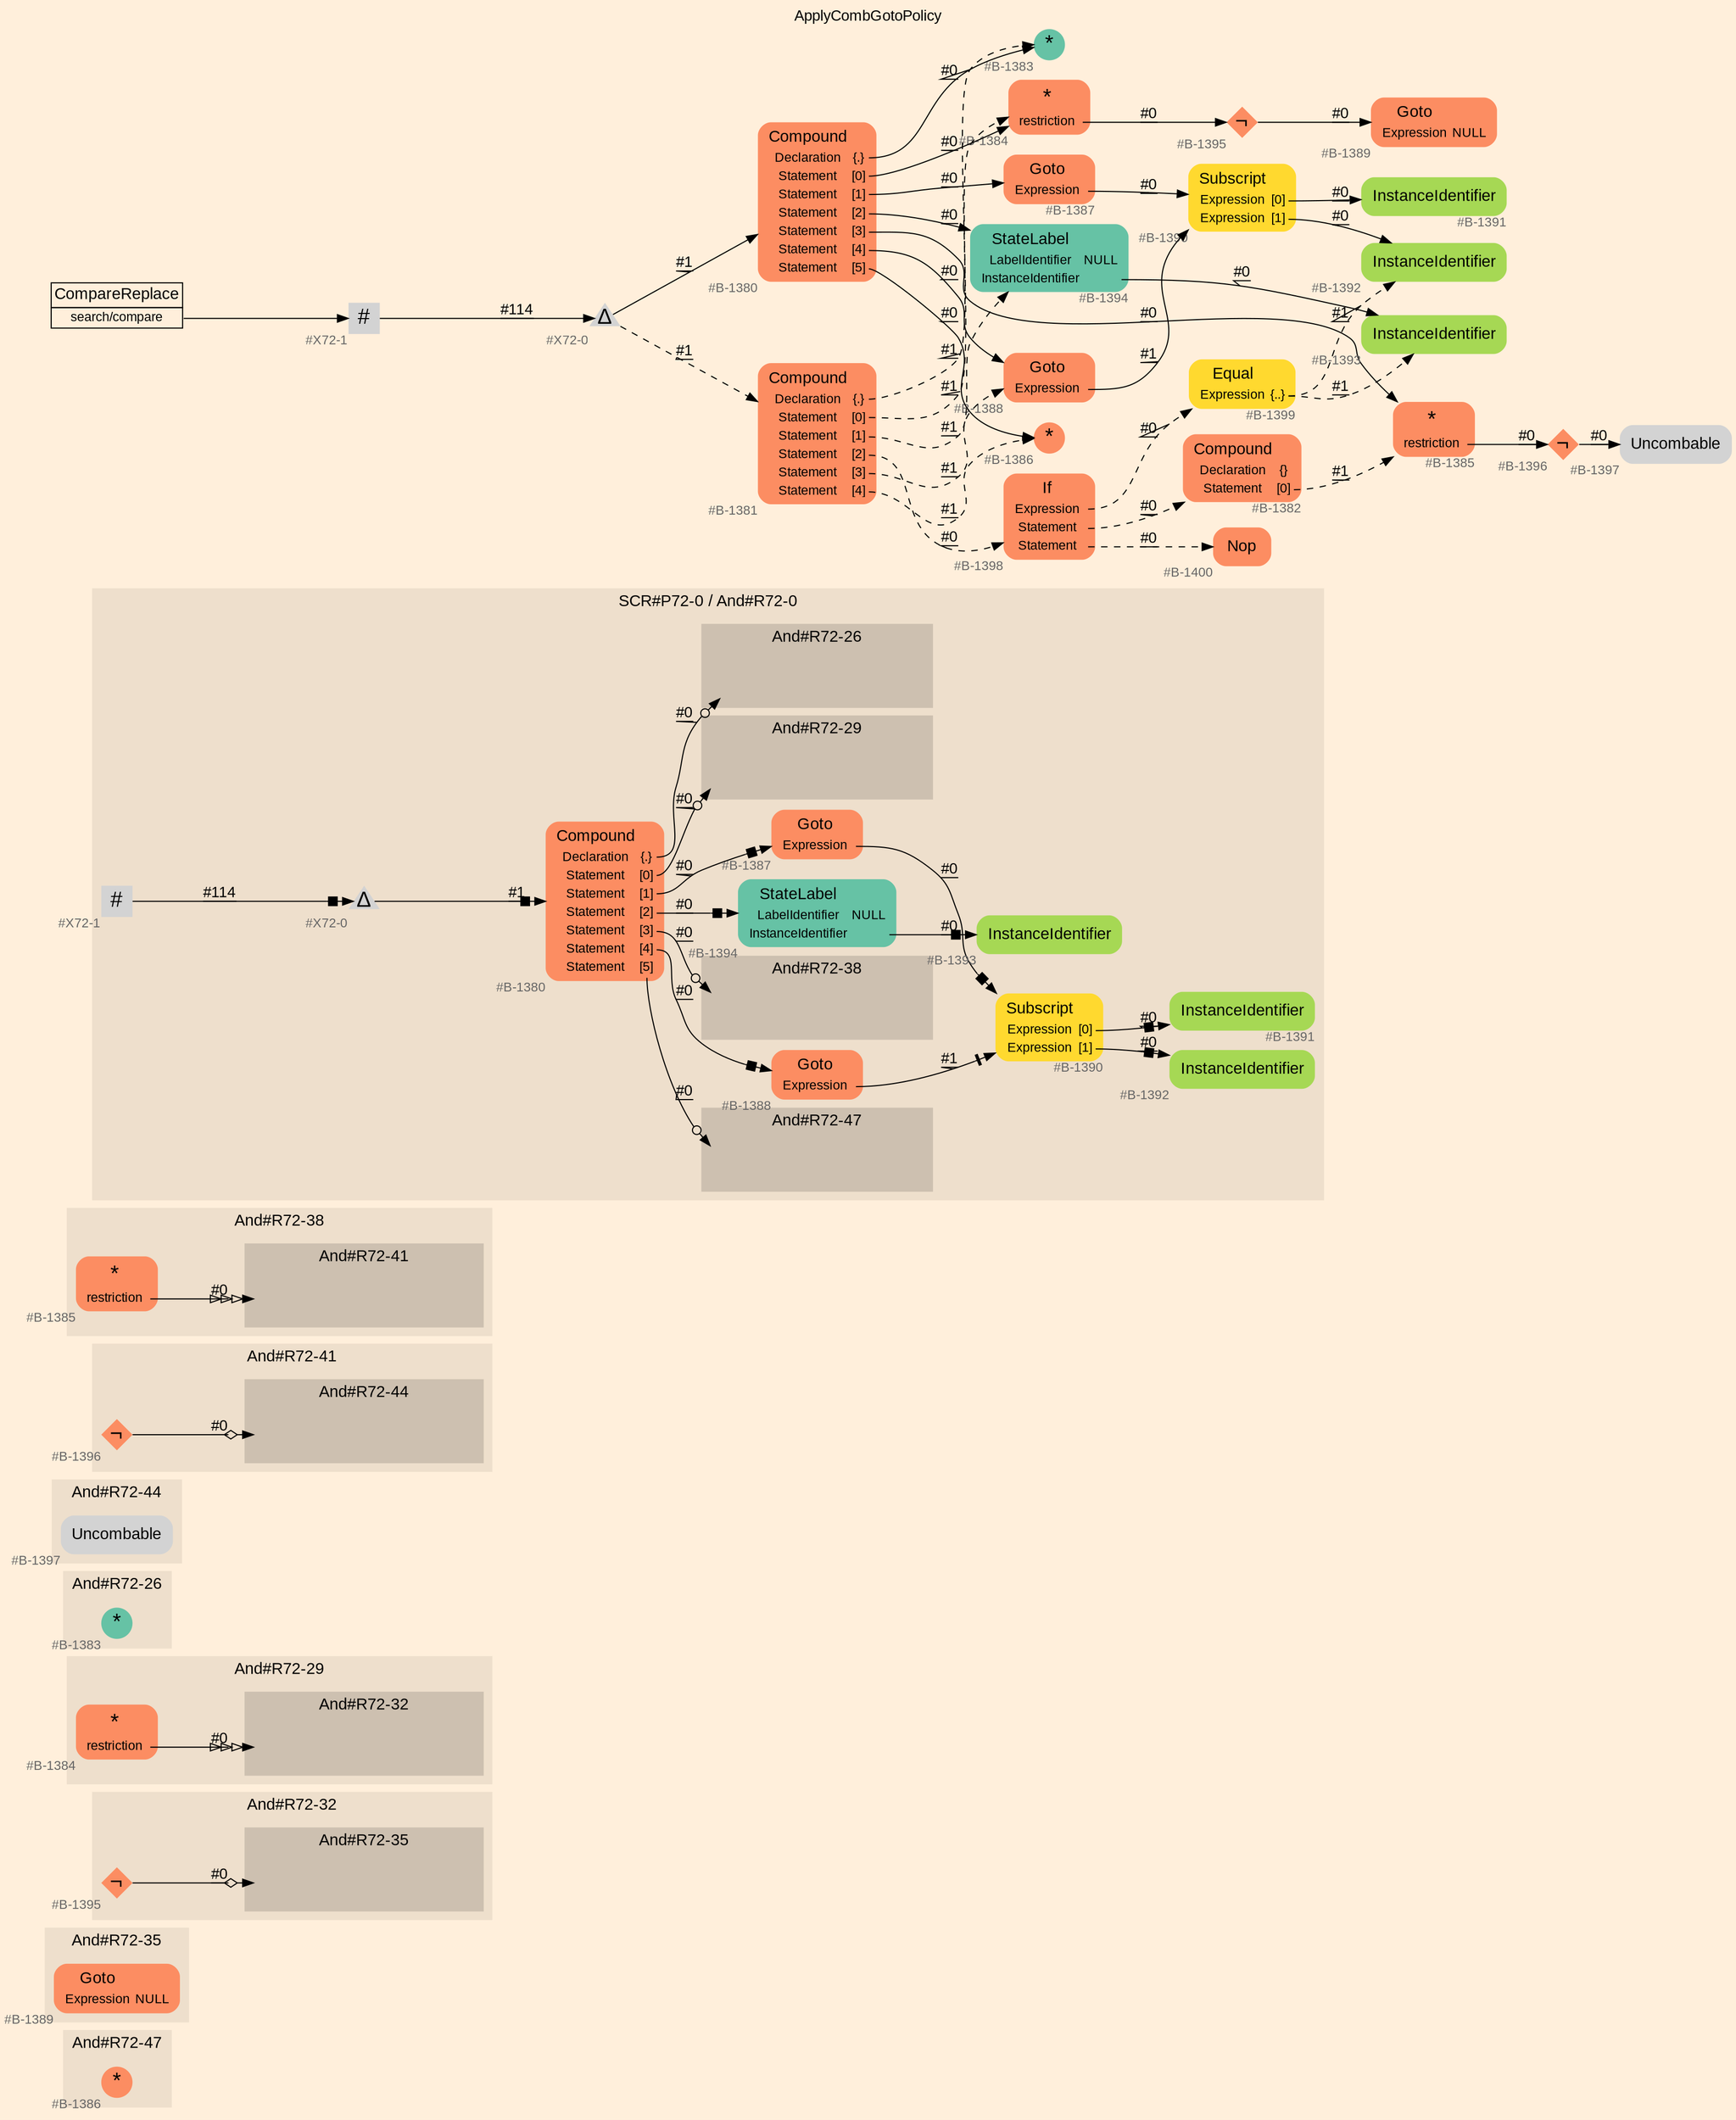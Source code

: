 digraph "ApplyCombGotoPolicy" {
label = "ApplyCombGotoPolicy"
labelloc = t
graph [
    rankdir = "LR"
    ranksep = 0.3
    bgcolor = antiquewhite1
    color = black
    fontcolor = black
    fontname = "Arial"
];
node [
    fontname = "Arial"
];
edge [
    fontname = "Arial"
];

// -------------------- figure And#R72-47 --------------------
// -------- region And#R72-47 ----------
subgraph "clusterAnd#R72-47" {
    label = "And#R72-47"
    style = "filled"
    color = antiquewhite2
    fontsize = "15"
    // -------- block And#R72-47/#B-1386 ----------
    "And#R72-47/#B-1386" [
        fillcolor = "/set28/2"
        xlabel = "#B-1386"
        fontsize = "12"
        fontcolor = grey40
        shape = "circle"
        label = <<FONT COLOR="black" POINT-SIZE="20">*</FONT>>
        style = "filled"
        penwidth = 0.0
        fixedsize = true
        width = 0.4
        height = 0.4
    ];
    
}


// -------------------- figure And#R72-35 --------------------
// -------- region And#R72-35 ----------
subgraph "clusterAnd#R72-35" {
    label = "And#R72-35"
    style = "filled"
    color = antiquewhite2
    fontsize = "15"
    // -------- block And#R72-35/#B-1389 ----------
    "And#R72-35/#B-1389" [
        fillcolor = "/set28/2"
        xlabel = "#B-1389"
        fontsize = "12"
        fontcolor = grey40
        shape = "plaintext"
        label = <<TABLE BORDER="0" CELLBORDER="0" CELLSPACING="0">
         <TR><TD><FONT COLOR="black" POINT-SIZE="15">Goto</FONT></TD></TR>
         <TR><TD><FONT COLOR="black" POINT-SIZE="12">Expression</FONT></TD><TD PORT="port0"><FONT COLOR="black" POINT-SIZE="12">NULL</FONT></TD></TR>
        </TABLE>>
        style = "rounded,filled"
    ];
    
}


// -------------------- figure And#R72-32 --------------------
// -------- region And#R72-32 ----------
subgraph "clusterAnd#R72-32" {
    label = "And#R72-32"
    style = "filled"
    color = antiquewhite2
    fontsize = "15"
    // -------- block And#R72-32/#B-1395 ----------
    "And#R72-32/#B-1395" [
        fillcolor = "/set28/2"
        xlabel = "#B-1395"
        fontsize = "12"
        fontcolor = grey40
        shape = "diamond"
        label = <<FONT COLOR="black" POINT-SIZE="20">¬</FONT>>
        style = "filled"
        penwidth = 0.0
        fixedsize = true
        width = 0.4
        height = 0.4
    ];
    
    // -------- region And#R72-32/And#R72-35 ----------
    subgraph "clusterAnd#R72-32/And#R72-35" {
        label = "And#R72-35"
        style = "filled"
        color = antiquewhite3
        fontsize = "15"
        // -------- block And#R72-32/And#R72-35/#B-1389 ----------
        "And#R72-32/And#R72-35/#B-1389" [
            fillcolor = "/set28/2"
            xlabel = "#B-1389"
            fontsize = "12"
            fontcolor = grey40
            shape = "none"
            style = "invisible"
        ];
        
    }
    
}

"And#R72-32/#B-1395" -> "And#R72-32/And#R72-35/#B-1389" [
    arrowhead="normalnoneodiamond"
    label = "#0"
    decorate = true
    color = black
    fontcolor = black
];


// -------------------- figure And#R72-29 --------------------
// -------- region And#R72-29 ----------
subgraph "clusterAnd#R72-29" {
    label = "And#R72-29"
    style = "filled"
    color = antiquewhite2
    fontsize = "15"
    // -------- block And#R72-29/#B-1384 ----------
    "And#R72-29/#B-1384" [
        fillcolor = "/set28/2"
        xlabel = "#B-1384"
        fontsize = "12"
        fontcolor = grey40
        shape = "plaintext"
        label = <<TABLE BORDER="0" CELLBORDER="0" CELLSPACING="0">
         <TR><TD><FONT COLOR="black" POINT-SIZE="20">*</FONT></TD></TR>
         <TR><TD><FONT COLOR="black" POINT-SIZE="12">restriction</FONT></TD><TD PORT="port0"></TD></TR>
        </TABLE>>
        style = "rounded,filled"
    ];
    
    // -------- region And#R72-29/And#R72-32 ----------
    subgraph "clusterAnd#R72-29/And#R72-32" {
        label = "And#R72-32"
        style = "filled"
        color = antiquewhite3
        fontsize = "15"
        // -------- block And#R72-29/And#R72-32/#B-1395 ----------
        "And#R72-29/And#R72-32/#B-1395" [
            fillcolor = "/set28/2"
            xlabel = "#B-1395"
            fontsize = "12"
            fontcolor = grey40
            shape = "none"
            style = "invisible"
        ];
        
    }
    
}

"And#R72-29/#B-1384":port0 -> "And#R72-29/And#R72-32/#B-1395" [
    arrowhead="normalonormalonormalonormal"
    label = "#0"
    decorate = true
    color = black
    fontcolor = black
];


// -------------------- figure And#R72-26 --------------------
// -------- region And#R72-26 ----------
subgraph "clusterAnd#R72-26" {
    label = "And#R72-26"
    style = "filled"
    color = antiquewhite2
    fontsize = "15"
    // -------- block And#R72-26/#B-1383 ----------
    "And#R72-26/#B-1383" [
        fillcolor = "/set28/1"
        xlabel = "#B-1383"
        fontsize = "12"
        fontcolor = grey40
        shape = "circle"
        label = <<FONT COLOR="black" POINT-SIZE="20">*</FONT>>
        style = "filled"
        penwidth = 0.0
        fixedsize = true
        width = 0.4
        height = 0.4
    ];
    
}


// -------------------- figure And#R72-44 --------------------
// -------- region And#R72-44 ----------
subgraph "clusterAnd#R72-44" {
    label = "And#R72-44"
    style = "filled"
    color = antiquewhite2
    fontsize = "15"
    // -------- block And#R72-44/#B-1397 ----------
    "And#R72-44/#B-1397" [
        xlabel = "#B-1397"
        fontsize = "12"
        fontcolor = grey40
        shape = "plaintext"
        label = <<TABLE BORDER="0" CELLBORDER="0" CELLSPACING="0">
         <TR><TD><FONT COLOR="black" POINT-SIZE="15">Uncombable</FONT></TD></TR>
        </TABLE>>
        style = "rounded,filled"
    ];
    
}


// -------------------- figure And#R72-41 --------------------
// -------- region And#R72-41 ----------
subgraph "clusterAnd#R72-41" {
    label = "And#R72-41"
    style = "filled"
    color = antiquewhite2
    fontsize = "15"
    // -------- block And#R72-41/#B-1396 ----------
    "And#R72-41/#B-1396" [
        fillcolor = "/set28/2"
        xlabel = "#B-1396"
        fontsize = "12"
        fontcolor = grey40
        shape = "diamond"
        label = <<FONT COLOR="black" POINT-SIZE="20">¬</FONT>>
        style = "filled"
        penwidth = 0.0
        fixedsize = true
        width = 0.4
        height = 0.4
    ];
    
    // -------- region And#R72-41/And#R72-44 ----------
    subgraph "clusterAnd#R72-41/And#R72-44" {
        label = "And#R72-44"
        style = "filled"
        color = antiquewhite3
        fontsize = "15"
        // -------- block And#R72-41/And#R72-44/#B-1397 ----------
        "And#R72-41/And#R72-44/#B-1397" [
            xlabel = "#B-1397"
            fontsize = "12"
            fontcolor = grey40
            shape = "none"
            style = "invisible"
        ];
        
    }
    
}

"And#R72-41/#B-1396" -> "And#R72-41/And#R72-44/#B-1397" [
    arrowhead="normalnoneodiamond"
    label = "#0"
    decorate = true
    color = black
    fontcolor = black
];


// -------------------- figure And#R72-38 --------------------
// -------- region And#R72-38 ----------
subgraph "clusterAnd#R72-38" {
    label = "And#R72-38"
    style = "filled"
    color = antiquewhite2
    fontsize = "15"
    // -------- block And#R72-38/#B-1385 ----------
    "And#R72-38/#B-1385" [
        fillcolor = "/set28/2"
        xlabel = "#B-1385"
        fontsize = "12"
        fontcolor = grey40
        shape = "plaintext"
        label = <<TABLE BORDER="0" CELLBORDER="0" CELLSPACING="0">
         <TR><TD><FONT COLOR="black" POINT-SIZE="20">*</FONT></TD></TR>
         <TR><TD><FONT COLOR="black" POINT-SIZE="12">restriction</FONT></TD><TD PORT="port0"></TD></TR>
        </TABLE>>
        style = "rounded,filled"
    ];
    
    // -------- region And#R72-38/And#R72-41 ----------
    subgraph "clusterAnd#R72-38/And#R72-41" {
        label = "And#R72-41"
        style = "filled"
        color = antiquewhite3
        fontsize = "15"
        // -------- block And#R72-38/And#R72-41/#B-1396 ----------
        "And#R72-38/And#R72-41/#B-1396" [
            fillcolor = "/set28/2"
            xlabel = "#B-1396"
            fontsize = "12"
            fontcolor = grey40
            shape = "none"
            style = "invisible"
        ];
        
    }
    
}

"And#R72-38/#B-1385":port0 -> "And#R72-38/And#R72-41/#B-1396" [
    arrowhead="normalonormalonormalonormal"
    label = "#0"
    decorate = true
    color = black
    fontcolor = black
];


// -------------------- figure And#R72-0 --------------------
// -------- region And#R72-0 ----------
subgraph "clusterAnd#R72-0" {
    label = "SCR#P72-0 / And#R72-0"
    style = "filled"
    color = antiquewhite2
    fontsize = "15"
    // -------- block And#R72-0/#B-1380 ----------
    "And#R72-0/#B-1380" [
        fillcolor = "/set28/2"
        xlabel = "#B-1380"
        fontsize = "12"
        fontcolor = grey40
        shape = "plaintext"
        label = <<TABLE BORDER="0" CELLBORDER="0" CELLSPACING="0">
         <TR><TD><FONT COLOR="black" POINT-SIZE="15">Compound</FONT></TD></TR>
         <TR><TD><FONT COLOR="black" POINT-SIZE="12">Declaration</FONT></TD><TD PORT="port0"><FONT COLOR="black" POINT-SIZE="12">{.}</FONT></TD></TR>
         <TR><TD><FONT COLOR="black" POINT-SIZE="12">Statement</FONT></TD><TD PORT="port1"><FONT COLOR="black" POINT-SIZE="12">[0]</FONT></TD></TR>
         <TR><TD><FONT COLOR="black" POINT-SIZE="12">Statement</FONT></TD><TD PORT="port2"><FONT COLOR="black" POINT-SIZE="12">[1]</FONT></TD></TR>
         <TR><TD><FONT COLOR="black" POINT-SIZE="12">Statement</FONT></TD><TD PORT="port3"><FONT COLOR="black" POINT-SIZE="12">[2]</FONT></TD></TR>
         <TR><TD><FONT COLOR="black" POINT-SIZE="12">Statement</FONT></TD><TD PORT="port4"><FONT COLOR="black" POINT-SIZE="12">[3]</FONT></TD></TR>
         <TR><TD><FONT COLOR="black" POINT-SIZE="12">Statement</FONT></TD><TD PORT="port5"><FONT COLOR="black" POINT-SIZE="12">[4]</FONT></TD></TR>
         <TR><TD><FONT COLOR="black" POINT-SIZE="12">Statement</FONT></TD><TD PORT="port6"><FONT COLOR="black" POINT-SIZE="12">[5]</FONT></TD></TR>
        </TABLE>>
        style = "rounded,filled"
    ];
    
    // -------- block And#R72-0/#B-1387 ----------
    "And#R72-0/#B-1387" [
        fillcolor = "/set28/2"
        xlabel = "#B-1387"
        fontsize = "12"
        fontcolor = grey40
        shape = "plaintext"
        label = <<TABLE BORDER="0" CELLBORDER="0" CELLSPACING="0">
         <TR><TD><FONT COLOR="black" POINT-SIZE="15">Goto</FONT></TD></TR>
         <TR><TD><FONT COLOR="black" POINT-SIZE="12">Expression</FONT></TD><TD PORT="port0"></TD></TR>
        </TABLE>>
        style = "rounded,filled"
    ];
    
    // -------- block And#R72-0/#B-1388 ----------
    "And#R72-0/#B-1388" [
        fillcolor = "/set28/2"
        xlabel = "#B-1388"
        fontsize = "12"
        fontcolor = grey40
        shape = "plaintext"
        label = <<TABLE BORDER="0" CELLBORDER="0" CELLSPACING="0">
         <TR><TD><FONT COLOR="black" POINT-SIZE="15">Goto</FONT></TD></TR>
         <TR><TD><FONT COLOR="black" POINT-SIZE="12">Expression</FONT></TD><TD PORT="port0"></TD></TR>
        </TABLE>>
        style = "rounded,filled"
    ];
    
    // -------- block And#R72-0/#B-1390 ----------
    "And#R72-0/#B-1390" [
        fillcolor = "/set28/6"
        xlabel = "#B-1390"
        fontsize = "12"
        fontcolor = grey40
        shape = "plaintext"
        label = <<TABLE BORDER="0" CELLBORDER="0" CELLSPACING="0">
         <TR><TD><FONT COLOR="black" POINT-SIZE="15">Subscript</FONT></TD></TR>
         <TR><TD><FONT COLOR="black" POINT-SIZE="12">Expression</FONT></TD><TD PORT="port0"><FONT COLOR="black" POINT-SIZE="12">[0]</FONT></TD></TR>
         <TR><TD><FONT COLOR="black" POINT-SIZE="12">Expression</FONT></TD><TD PORT="port1"><FONT COLOR="black" POINT-SIZE="12">[1]</FONT></TD></TR>
        </TABLE>>
        style = "rounded,filled"
    ];
    
    // -------- block And#R72-0/#B-1391 ----------
    "And#R72-0/#B-1391" [
        fillcolor = "/set28/5"
        xlabel = "#B-1391"
        fontsize = "12"
        fontcolor = grey40
        shape = "plaintext"
        label = <<TABLE BORDER="0" CELLBORDER="0" CELLSPACING="0">
         <TR><TD><FONT COLOR="black" POINT-SIZE="15">InstanceIdentifier</FONT></TD></TR>
        </TABLE>>
        style = "rounded,filled"
    ];
    
    // -------- block And#R72-0/#B-1392 ----------
    "And#R72-0/#B-1392" [
        fillcolor = "/set28/5"
        xlabel = "#B-1392"
        fontsize = "12"
        fontcolor = grey40
        shape = "plaintext"
        label = <<TABLE BORDER="0" CELLBORDER="0" CELLSPACING="0">
         <TR><TD><FONT COLOR="black" POINT-SIZE="15">InstanceIdentifier</FONT></TD></TR>
        </TABLE>>
        style = "rounded,filled"
    ];
    
    // -------- block And#R72-0/#B-1393 ----------
    "And#R72-0/#B-1393" [
        fillcolor = "/set28/5"
        xlabel = "#B-1393"
        fontsize = "12"
        fontcolor = grey40
        shape = "plaintext"
        label = <<TABLE BORDER="0" CELLBORDER="0" CELLSPACING="0">
         <TR><TD><FONT COLOR="black" POINT-SIZE="15">InstanceIdentifier</FONT></TD></TR>
        </TABLE>>
        style = "rounded,filled"
    ];
    
    // -------- block And#R72-0/#B-1394 ----------
    "And#R72-0/#B-1394" [
        fillcolor = "/set28/1"
        xlabel = "#B-1394"
        fontsize = "12"
        fontcolor = grey40
        shape = "plaintext"
        label = <<TABLE BORDER="0" CELLBORDER="0" CELLSPACING="0">
         <TR><TD><FONT COLOR="black" POINT-SIZE="15">StateLabel</FONT></TD></TR>
         <TR><TD><FONT COLOR="black" POINT-SIZE="12">LabelIdentifier</FONT></TD><TD PORT="port0"><FONT COLOR="black" POINT-SIZE="12">NULL</FONT></TD></TR>
         <TR><TD><FONT COLOR="black" POINT-SIZE="12">InstanceIdentifier</FONT></TD><TD PORT="port1"></TD></TR>
        </TABLE>>
        style = "rounded,filled"
    ];
    
    // -------- block And#R72-0/#X72-0 ----------
    "And#R72-0/#X72-0" [
        xlabel = "#X72-0"
        fontsize = "12"
        fontcolor = grey40
        shape = "triangle"
        label = <<FONT COLOR="black" POINT-SIZE="20">Δ</FONT>>
        style = "filled"
        penwidth = 0.0
        fixedsize = true
        width = 0.4
        height = 0.4
    ];
    
    // -------- block And#R72-0/#X72-1 ----------
    "And#R72-0/#X72-1" [
        xlabel = "#X72-1"
        fontsize = "12"
        fontcolor = grey40
        shape = "square"
        label = <<FONT COLOR="black" POINT-SIZE="20">#</FONT>>
        style = "filled"
        penwidth = 0.0
        fixedsize = true
        width = 0.4
        height = 0.4
    ];
    
    // -------- region And#R72-0/And#R72-38 ----------
    subgraph "clusterAnd#R72-0/And#R72-38" {
        label = "And#R72-38"
        style = "filled"
        color = antiquewhite3
        fontsize = "15"
        // -------- block And#R72-0/And#R72-38/#B-1385 ----------
        "And#R72-0/And#R72-38/#B-1385" [
            fillcolor = "/set28/2"
            xlabel = "#B-1385"
            fontsize = "12"
            fontcolor = grey40
            shape = "none"
            style = "invisible"
        ];
        
    }
    
    // -------- region And#R72-0/And#R72-26 ----------
    subgraph "clusterAnd#R72-0/And#R72-26" {
        label = "And#R72-26"
        style = "filled"
        color = antiquewhite3
        fontsize = "15"
        // -------- block And#R72-0/And#R72-26/#B-1383 ----------
        "And#R72-0/And#R72-26/#B-1383" [
            fillcolor = "/set28/1"
            xlabel = "#B-1383"
            fontsize = "12"
            fontcolor = grey40
            shape = "none"
            style = "invisible"
        ];
        
    }
    
    // -------- region And#R72-0/And#R72-29 ----------
    subgraph "clusterAnd#R72-0/And#R72-29" {
        label = "And#R72-29"
        style = "filled"
        color = antiquewhite3
        fontsize = "15"
        // -------- block And#R72-0/And#R72-29/#B-1384 ----------
        "And#R72-0/And#R72-29/#B-1384" [
            fillcolor = "/set28/2"
            xlabel = "#B-1384"
            fontsize = "12"
            fontcolor = grey40
            shape = "none"
            style = "invisible"
        ];
        
    }
    
    // -------- region And#R72-0/And#R72-47 ----------
    subgraph "clusterAnd#R72-0/And#R72-47" {
        label = "And#R72-47"
        style = "filled"
        color = antiquewhite3
        fontsize = "15"
        // -------- block And#R72-0/And#R72-47/#B-1386 ----------
        "And#R72-0/And#R72-47/#B-1386" [
            fillcolor = "/set28/2"
            xlabel = "#B-1386"
            fontsize = "12"
            fontcolor = grey40
            shape = "none"
            style = "invisible"
        ];
        
    }
    
}

"And#R72-0/#B-1380":port0 -> "And#R72-0/And#R72-26/#B-1383" [
    arrowhead="normalnoneodot"
    label = "#0"
    decorate = true
    color = black
    fontcolor = black
];

"And#R72-0/#B-1380":port1 -> "And#R72-0/And#R72-29/#B-1384" [
    arrowhead="normalnoneodot"
    label = "#0"
    decorate = true
    color = black
    fontcolor = black
];

"And#R72-0/#B-1380":port2 -> "And#R72-0/#B-1387" [
    arrowhead="normalnonebox"
    label = "#0"
    decorate = true
    color = black
    fontcolor = black
];

"And#R72-0/#B-1380":port3 -> "And#R72-0/#B-1394" [
    arrowhead="normalnonebox"
    label = "#0"
    decorate = true
    color = black
    fontcolor = black
];

"And#R72-0/#B-1380":port4 -> "And#R72-0/And#R72-38/#B-1385" [
    arrowhead="normalnoneodot"
    label = "#0"
    decorate = true
    color = black
    fontcolor = black
];

"And#R72-0/#B-1380":port5 -> "And#R72-0/#B-1388" [
    arrowhead="normalnonebox"
    label = "#0"
    decorate = true
    color = black
    fontcolor = black
];

"And#R72-0/#B-1380":port6 -> "And#R72-0/And#R72-47/#B-1386" [
    arrowhead="normalnoneodot"
    label = "#0"
    decorate = true
    color = black
    fontcolor = black
];

"And#R72-0/#B-1387":port0 -> "And#R72-0/#B-1390" [
    arrowhead="normalnonebox"
    label = "#0"
    decorate = true
    color = black
    fontcolor = black
];

"And#R72-0/#B-1388":port0 -> "And#R72-0/#B-1390" [
    arrowhead="normalnonetee"
    label = "#1"
    decorate = true
    color = black
    fontcolor = black
];

"And#R72-0/#B-1390":port0 -> "And#R72-0/#B-1391" [
    arrowhead="normalnonebox"
    label = "#0"
    decorate = true
    color = black
    fontcolor = black
];

"And#R72-0/#B-1390":port1 -> "And#R72-0/#B-1392" [
    arrowhead="normalnonebox"
    label = "#0"
    decorate = true
    color = black
    fontcolor = black
];

"And#R72-0/#B-1394":port1 -> "And#R72-0/#B-1393" [
    arrowhead="normalnonebox"
    label = "#0"
    decorate = true
    color = black
    fontcolor = black
];

"And#R72-0/#X72-0" -> "And#R72-0/#B-1380" [
    arrowhead="normalnonebox"
    label = "#1"
    decorate = true
    color = black
    fontcolor = black
];

"And#R72-0/#X72-1" -> "And#R72-0/#X72-0" [
    arrowhead="normalnonebox"
    label = "#114"
    decorate = true
    color = black
    fontcolor = black
];


// -------------------- transformation figure --------------------
// -------- block CR#X72-2 ----------
"CR#X72-2" [
    fillcolor = antiquewhite1
    fontsize = "12"
    fontcolor = grey40
    shape = "plaintext"
    label = <<TABLE BORDER="0" CELLBORDER="1" CELLSPACING="0">
     <TR><TD><FONT COLOR="black" POINT-SIZE="15">CompareReplace</FONT></TD></TR>
     <TR><TD PORT="port0"><FONT COLOR="black" POINT-SIZE="12">search/compare</FONT></TD></TR>
    </TABLE>>
    style = "filled"
    color = black
];

// -------- block #X72-1 ----------
"#X72-1" [
    xlabel = "#X72-1"
    fontsize = "12"
    fontcolor = grey40
    shape = "square"
    label = <<FONT COLOR="black" POINT-SIZE="20">#</FONT>>
    style = "filled"
    penwidth = 0.0
    fixedsize = true
    width = 0.4
    height = 0.4
];

// -------- block #X72-0 ----------
"#X72-0" [
    xlabel = "#X72-0"
    fontsize = "12"
    fontcolor = grey40
    shape = "triangle"
    label = <<FONT COLOR="black" POINT-SIZE="20">Δ</FONT>>
    style = "filled"
    penwidth = 0.0
    fixedsize = true
    width = 0.4
    height = 0.4
];

// -------- block #B-1380 ----------
"#B-1380" [
    fillcolor = "/set28/2"
    xlabel = "#B-1380"
    fontsize = "12"
    fontcolor = grey40
    shape = "plaintext"
    label = <<TABLE BORDER="0" CELLBORDER="0" CELLSPACING="0">
     <TR><TD><FONT COLOR="black" POINT-SIZE="15">Compound</FONT></TD></TR>
     <TR><TD><FONT COLOR="black" POINT-SIZE="12">Declaration</FONT></TD><TD PORT="port0"><FONT COLOR="black" POINT-SIZE="12">{.}</FONT></TD></TR>
     <TR><TD><FONT COLOR="black" POINT-SIZE="12">Statement</FONT></TD><TD PORT="port1"><FONT COLOR="black" POINT-SIZE="12">[0]</FONT></TD></TR>
     <TR><TD><FONT COLOR="black" POINT-SIZE="12">Statement</FONT></TD><TD PORT="port2"><FONT COLOR="black" POINT-SIZE="12">[1]</FONT></TD></TR>
     <TR><TD><FONT COLOR="black" POINT-SIZE="12">Statement</FONT></TD><TD PORT="port3"><FONT COLOR="black" POINT-SIZE="12">[2]</FONT></TD></TR>
     <TR><TD><FONT COLOR="black" POINT-SIZE="12">Statement</FONT></TD><TD PORT="port4"><FONT COLOR="black" POINT-SIZE="12">[3]</FONT></TD></TR>
     <TR><TD><FONT COLOR="black" POINT-SIZE="12">Statement</FONT></TD><TD PORT="port5"><FONT COLOR="black" POINT-SIZE="12">[4]</FONT></TD></TR>
     <TR><TD><FONT COLOR="black" POINT-SIZE="12">Statement</FONT></TD><TD PORT="port6"><FONT COLOR="black" POINT-SIZE="12">[5]</FONT></TD></TR>
    </TABLE>>
    style = "rounded,filled"
];

// -------- block #B-1383 ----------
"#B-1383" [
    fillcolor = "/set28/1"
    xlabel = "#B-1383"
    fontsize = "12"
    fontcolor = grey40
    shape = "circle"
    label = <<FONT COLOR="black" POINT-SIZE="20">*</FONT>>
    style = "filled"
    penwidth = 0.0
    fixedsize = true
    width = 0.4
    height = 0.4
];

// -------- block #B-1384 ----------
"#B-1384" [
    fillcolor = "/set28/2"
    xlabel = "#B-1384"
    fontsize = "12"
    fontcolor = grey40
    shape = "plaintext"
    label = <<TABLE BORDER="0" CELLBORDER="0" CELLSPACING="0">
     <TR><TD><FONT COLOR="black" POINT-SIZE="20">*</FONT></TD></TR>
     <TR><TD><FONT COLOR="black" POINT-SIZE="12">restriction</FONT></TD><TD PORT="port0"></TD></TR>
    </TABLE>>
    style = "rounded,filled"
];

// -------- block #B-1395 ----------
"#B-1395" [
    fillcolor = "/set28/2"
    xlabel = "#B-1395"
    fontsize = "12"
    fontcolor = grey40
    shape = "diamond"
    label = <<FONT COLOR="black" POINT-SIZE="20">¬</FONT>>
    style = "filled"
    penwidth = 0.0
    fixedsize = true
    width = 0.4
    height = 0.4
];

// -------- block #B-1389 ----------
"#B-1389" [
    fillcolor = "/set28/2"
    xlabel = "#B-1389"
    fontsize = "12"
    fontcolor = grey40
    shape = "plaintext"
    label = <<TABLE BORDER="0" CELLBORDER="0" CELLSPACING="0">
     <TR><TD><FONT COLOR="black" POINT-SIZE="15">Goto</FONT></TD></TR>
     <TR><TD><FONT COLOR="black" POINT-SIZE="12">Expression</FONT></TD><TD PORT="port0"><FONT COLOR="black" POINT-SIZE="12">NULL</FONT></TD></TR>
    </TABLE>>
    style = "rounded,filled"
];

// -------- block #B-1387 ----------
"#B-1387" [
    fillcolor = "/set28/2"
    xlabel = "#B-1387"
    fontsize = "12"
    fontcolor = grey40
    shape = "plaintext"
    label = <<TABLE BORDER="0" CELLBORDER="0" CELLSPACING="0">
     <TR><TD><FONT COLOR="black" POINT-SIZE="15">Goto</FONT></TD></TR>
     <TR><TD><FONT COLOR="black" POINT-SIZE="12">Expression</FONT></TD><TD PORT="port0"></TD></TR>
    </TABLE>>
    style = "rounded,filled"
];

// -------- block #B-1390 ----------
"#B-1390" [
    fillcolor = "/set28/6"
    xlabel = "#B-1390"
    fontsize = "12"
    fontcolor = grey40
    shape = "plaintext"
    label = <<TABLE BORDER="0" CELLBORDER="0" CELLSPACING="0">
     <TR><TD><FONT COLOR="black" POINT-SIZE="15">Subscript</FONT></TD></TR>
     <TR><TD><FONT COLOR="black" POINT-SIZE="12">Expression</FONT></TD><TD PORT="port0"><FONT COLOR="black" POINT-SIZE="12">[0]</FONT></TD></TR>
     <TR><TD><FONT COLOR="black" POINT-SIZE="12">Expression</FONT></TD><TD PORT="port1"><FONT COLOR="black" POINT-SIZE="12">[1]</FONT></TD></TR>
    </TABLE>>
    style = "rounded,filled"
];

// -------- block #B-1391 ----------
"#B-1391" [
    fillcolor = "/set28/5"
    xlabel = "#B-1391"
    fontsize = "12"
    fontcolor = grey40
    shape = "plaintext"
    label = <<TABLE BORDER="0" CELLBORDER="0" CELLSPACING="0">
     <TR><TD><FONT COLOR="black" POINT-SIZE="15">InstanceIdentifier</FONT></TD></TR>
    </TABLE>>
    style = "rounded,filled"
];

// -------- block #B-1392 ----------
"#B-1392" [
    fillcolor = "/set28/5"
    xlabel = "#B-1392"
    fontsize = "12"
    fontcolor = grey40
    shape = "plaintext"
    label = <<TABLE BORDER="0" CELLBORDER="0" CELLSPACING="0">
     <TR><TD><FONT COLOR="black" POINT-SIZE="15">InstanceIdentifier</FONT></TD></TR>
    </TABLE>>
    style = "rounded,filled"
];

// -------- block #B-1394 ----------
"#B-1394" [
    fillcolor = "/set28/1"
    xlabel = "#B-1394"
    fontsize = "12"
    fontcolor = grey40
    shape = "plaintext"
    label = <<TABLE BORDER="0" CELLBORDER="0" CELLSPACING="0">
     <TR><TD><FONT COLOR="black" POINT-SIZE="15">StateLabel</FONT></TD></TR>
     <TR><TD><FONT COLOR="black" POINT-SIZE="12">LabelIdentifier</FONT></TD><TD PORT="port0"><FONT COLOR="black" POINT-SIZE="12">NULL</FONT></TD></TR>
     <TR><TD><FONT COLOR="black" POINT-SIZE="12">InstanceIdentifier</FONT></TD><TD PORT="port1"></TD></TR>
    </TABLE>>
    style = "rounded,filled"
];

// -------- block #B-1393 ----------
"#B-1393" [
    fillcolor = "/set28/5"
    xlabel = "#B-1393"
    fontsize = "12"
    fontcolor = grey40
    shape = "plaintext"
    label = <<TABLE BORDER="0" CELLBORDER="0" CELLSPACING="0">
     <TR><TD><FONT COLOR="black" POINT-SIZE="15">InstanceIdentifier</FONT></TD></TR>
    </TABLE>>
    style = "rounded,filled"
];

// -------- block #B-1385 ----------
"#B-1385" [
    fillcolor = "/set28/2"
    xlabel = "#B-1385"
    fontsize = "12"
    fontcolor = grey40
    shape = "plaintext"
    label = <<TABLE BORDER="0" CELLBORDER="0" CELLSPACING="0">
     <TR><TD><FONT COLOR="black" POINT-SIZE="20">*</FONT></TD></TR>
     <TR><TD><FONT COLOR="black" POINT-SIZE="12">restriction</FONT></TD><TD PORT="port0"></TD></TR>
    </TABLE>>
    style = "rounded,filled"
];

// -------- block #B-1396 ----------
"#B-1396" [
    fillcolor = "/set28/2"
    xlabel = "#B-1396"
    fontsize = "12"
    fontcolor = grey40
    shape = "diamond"
    label = <<FONT COLOR="black" POINT-SIZE="20">¬</FONT>>
    style = "filled"
    penwidth = 0.0
    fixedsize = true
    width = 0.4
    height = 0.4
];

// -------- block #B-1397 ----------
"#B-1397" [
    xlabel = "#B-1397"
    fontsize = "12"
    fontcolor = grey40
    shape = "plaintext"
    label = <<TABLE BORDER="0" CELLBORDER="0" CELLSPACING="0">
     <TR><TD><FONT COLOR="black" POINT-SIZE="15">Uncombable</FONT></TD></TR>
    </TABLE>>
    style = "rounded,filled"
];

// -------- block #B-1388 ----------
"#B-1388" [
    fillcolor = "/set28/2"
    xlabel = "#B-1388"
    fontsize = "12"
    fontcolor = grey40
    shape = "plaintext"
    label = <<TABLE BORDER="0" CELLBORDER="0" CELLSPACING="0">
     <TR><TD><FONT COLOR="black" POINT-SIZE="15">Goto</FONT></TD></TR>
     <TR><TD><FONT COLOR="black" POINT-SIZE="12">Expression</FONT></TD><TD PORT="port0"></TD></TR>
    </TABLE>>
    style = "rounded,filled"
];

// -------- block #B-1386 ----------
"#B-1386" [
    fillcolor = "/set28/2"
    xlabel = "#B-1386"
    fontsize = "12"
    fontcolor = grey40
    shape = "circle"
    label = <<FONT COLOR="black" POINT-SIZE="20">*</FONT>>
    style = "filled"
    penwidth = 0.0
    fixedsize = true
    width = 0.4
    height = 0.4
];

// -------- block #B-1381 ----------
"#B-1381" [
    fillcolor = "/set28/2"
    xlabel = "#B-1381"
    fontsize = "12"
    fontcolor = grey40
    shape = "plaintext"
    label = <<TABLE BORDER="0" CELLBORDER="0" CELLSPACING="0">
     <TR><TD><FONT COLOR="black" POINT-SIZE="15">Compound</FONT></TD></TR>
     <TR><TD><FONT COLOR="black" POINT-SIZE="12">Declaration</FONT></TD><TD PORT="port0"><FONT COLOR="black" POINT-SIZE="12">{.}</FONT></TD></TR>
     <TR><TD><FONT COLOR="black" POINT-SIZE="12">Statement</FONT></TD><TD PORT="port1"><FONT COLOR="black" POINT-SIZE="12">[0]</FONT></TD></TR>
     <TR><TD><FONT COLOR="black" POINT-SIZE="12">Statement</FONT></TD><TD PORT="port2"><FONT COLOR="black" POINT-SIZE="12">[1]</FONT></TD></TR>
     <TR><TD><FONT COLOR="black" POINT-SIZE="12">Statement</FONT></TD><TD PORT="port3"><FONT COLOR="black" POINT-SIZE="12">[2]</FONT></TD></TR>
     <TR><TD><FONT COLOR="black" POINT-SIZE="12">Statement</FONT></TD><TD PORT="port4"><FONT COLOR="black" POINT-SIZE="12">[3]</FONT></TD></TR>
     <TR><TD><FONT COLOR="black" POINT-SIZE="12">Statement</FONT></TD><TD PORT="port5"><FONT COLOR="black" POINT-SIZE="12">[4]</FONT></TD></TR>
    </TABLE>>
    style = "rounded,filled"
];

// -------- block #B-1398 ----------
"#B-1398" [
    fillcolor = "/set28/2"
    xlabel = "#B-1398"
    fontsize = "12"
    fontcolor = grey40
    shape = "plaintext"
    label = <<TABLE BORDER="0" CELLBORDER="0" CELLSPACING="0">
     <TR><TD><FONT COLOR="black" POINT-SIZE="15">If</FONT></TD></TR>
     <TR><TD><FONT COLOR="black" POINT-SIZE="12">Expression</FONT></TD><TD PORT="port0"></TD></TR>
     <TR><TD><FONT COLOR="black" POINT-SIZE="12">Statement</FONT></TD><TD PORT="port1"></TD></TR>
     <TR><TD><FONT COLOR="black" POINT-SIZE="12">Statement</FONT></TD><TD PORT="port2"></TD></TR>
    </TABLE>>
    style = "rounded,filled"
];

// -------- block #B-1399 ----------
"#B-1399" [
    fillcolor = "/set28/6"
    xlabel = "#B-1399"
    fontsize = "12"
    fontcolor = grey40
    shape = "plaintext"
    label = <<TABLE BORDER="0" CELLBORDER="0" CELLSPACING="0">
     <TR><TD><FONT COLOR="black" POINT-SIZE="15">Equal</FONT></TD></TR>
     <TR><TD><FONT COLOR="black" POINT-SIZE="12">Expression</FONT></TD><TD PORT="port0"><FONT COLOR="black" POINT-SIZE="12">{..}</FONT></TD></TR>
    </TABLE>>
    style = "rounded,filled"
];

// -------- block #B-1382 ----------
"#B-1382" [
    fillcolor = "/set28/2"
    xlabel = "#B-1382"
    fontsize = "12"
    fontcolor = grey40
    shape = "plaintext"
    label = <<TABLE BORDER="0" CELLBORDER="0" CELLSPACING="0">
     <TR><TD><FONT COLOR="black" POINT-SIZE="15">Compound</FONT></TD></TR>
     <TR><TD><FONT COLOR="black" POINT-SIZE="12">Declaration</FONT></TD><TD PORT="port0"><FONT COLOR="black" POINT-SIZE="12">{}</FONT></TD></TR>
     <TR><TD><FONT COLOR="black" POINT-SIZE="12">Statement</FONT></TD><TD PORT="port1"><FONT COLOR="black" POINT-SIZE="12">[0]</FONT></TD></TR>
    </TABLE>>
    style = "rounded,filled"
];

// -------- block #B-1400 ----------
"#B-1400" [
    fillcolor = "/set28/2"
    xlabel = "#B-1400"
    fontsize = "12"
    fontcolor = grey40
    shape = "plaintext"
    label = <<TABLE BORDER="0" CELLBORDER="0" CELLSPACING="0">
     <TR><TD><FONT COLOR="black" POINT-SIZE="15">Nop</FONT></TD></TR>
    </TABLE>>
    style = "rounded,filled"
];

"CR#X72-2":port0 -> "#X72-1" [
    label = ""
    decorate = true
    color = black
    fontcolor = black
];

"#X72-1" -> "#X72-0" [
    label = "#114"
    decorate = true
    color = black
    fontcolor = black
];

"#X72-0" -> "#B-1380" [
    label = "#1"
    decorate = true
    color = black
    fontcolor = black
];

"#X72-0" -> "#B-1381" [
    style="dashed"
    label = "#1"
    decorate = true
    color = black
    fontcolor = black
];

"#B-1380":port0 -> "#B-1383" [
    label = "#0"
    decorate = true
    color = black
    fontcolor = black
];

"#B-1380":port1 -> "#B-1384" [
    label = "#0"
    decorate = true
    color = black
    fontcolor = black
];

"#B-1380":port2 -> "#B-1387" [
    label = "#0"
    decorate = true
    color = black
    fontcolor = black
];

"#B-1380":port3 -> "#B-1394" [
    label = "#0"
    decorate = true
    color = black
    fontcolor = black
];

"#B-1380":port4 -> "#B-1385" [
    label = "#0"
    decorate = true
    color = black
    fontcolor = black
];

"#B-1380":port5 -> "#B-1388" [
    label = "#0"
    decorate = true
    color = black
    fontcolor = black
];

"#B-1380":port6 -> "#B-1386" [
    label = "#0"
    decorate = true
    color = black
    fontcolor = black
];

"#B-1384":port0 -> "#B-1395" [
    label = "#0"
    decorate = true
    color = black
    fontcolor = black
];

"#B-1395" -> "#B-1389" [
    label = "#0"
    decorate = true
    color = black
    fontcolor = black
];

"#B-1387":port0 -> "#B-1390" [
    label = "#0"
    decorate = true
    color = black
    fontcolor = black
];

"#B-1390":port0 -> "#B-1391" [
    label = "#0"
    decorate = true
    color = black
    fontcolor = black
];

"#B-1390":port1 -> "#B-1392" [
    label = "#0"
    decorate = true
    color = black
    fontcolor = black
];

"#B-1394":port1 -> "#B-1393" [
    label = "#0"
    decorate = true
    color = black
    fontcolor = black
];

"#B-1385":port0 -> "#B-1396" [
    label = "#0"
    decorate = true
    color = black
    fontcolor = black
];

"#B-1396" -> "#B-1397" [
    label = "#0"
    decorate = true
    color = black
    fontcolor = black
];

"#B-1388":port0 -> "#B-1390" [
    label = "#1"
    decorate = true
    color = black
    fontcolor = black
];

"#B-1381":port0 -> "#B-1383" [
    style="dashed"
    label = "#1"
    decorate = true
    color = black
    fontcolor = black
];

"#B-1381":port1 -> "#B-1384" [
    style="dashed"
    label = "#1"
    decorate = true
    color = black
    fontcolor = black
];

"#B-1381":port2 -> "#B-1394" [
    style="dashed"
    label = "#1"
    decorate = true
    color = black
    fontcolor = black
];

"#B-1381":port3 -> "#B-1398" [
    style="dashed"
    label = "#0"
    decorate = true
    color = black
    fontcolor = black
];

"#B-1381":port4 -> "#B-1388" [
    style="dashed"
    label = "#1"
    decorate = true
    color = black
    fontcolor = black
];

"#B-1381":port5 -> "#B-1386" [
    style="dashed"
    label = "#1"
    decorate = true
    color = black
    fontcolor = black
];

"#B-1398":port0 -> "#B-1399" [
    style="dashed"
    label = "#0"
    decorate = true
    color = black
    fontcolor = black
];

"#B-1398":port1 -> "#B-1382" [
    style="dashed"
    label = "#0"
    decorate = true
    color = black
    fontcolor = black
];

"#B-1398":port2 -> "#B-1400" [
    style="dashed"
    label = "#0"
    decorate = true
    color = black
    fontcolor = black
];

"#B-1399":port0 -> "#B-1392" [
    style="dashed"
    label = "#1"
    decorate = true
    color = black
    fontcolor = black
];

"#B-1399":port0 -> "#B-1393" [
    style="dashed"
    label = "#1"
    decorate = true
    color = black
    fontcolor = black
];

"#B-1382":port1 -> "#B-1385" [
    style="dashed"
    label = "#1"
    decorate = true
    color = black
    fontcolor = black
];


}
